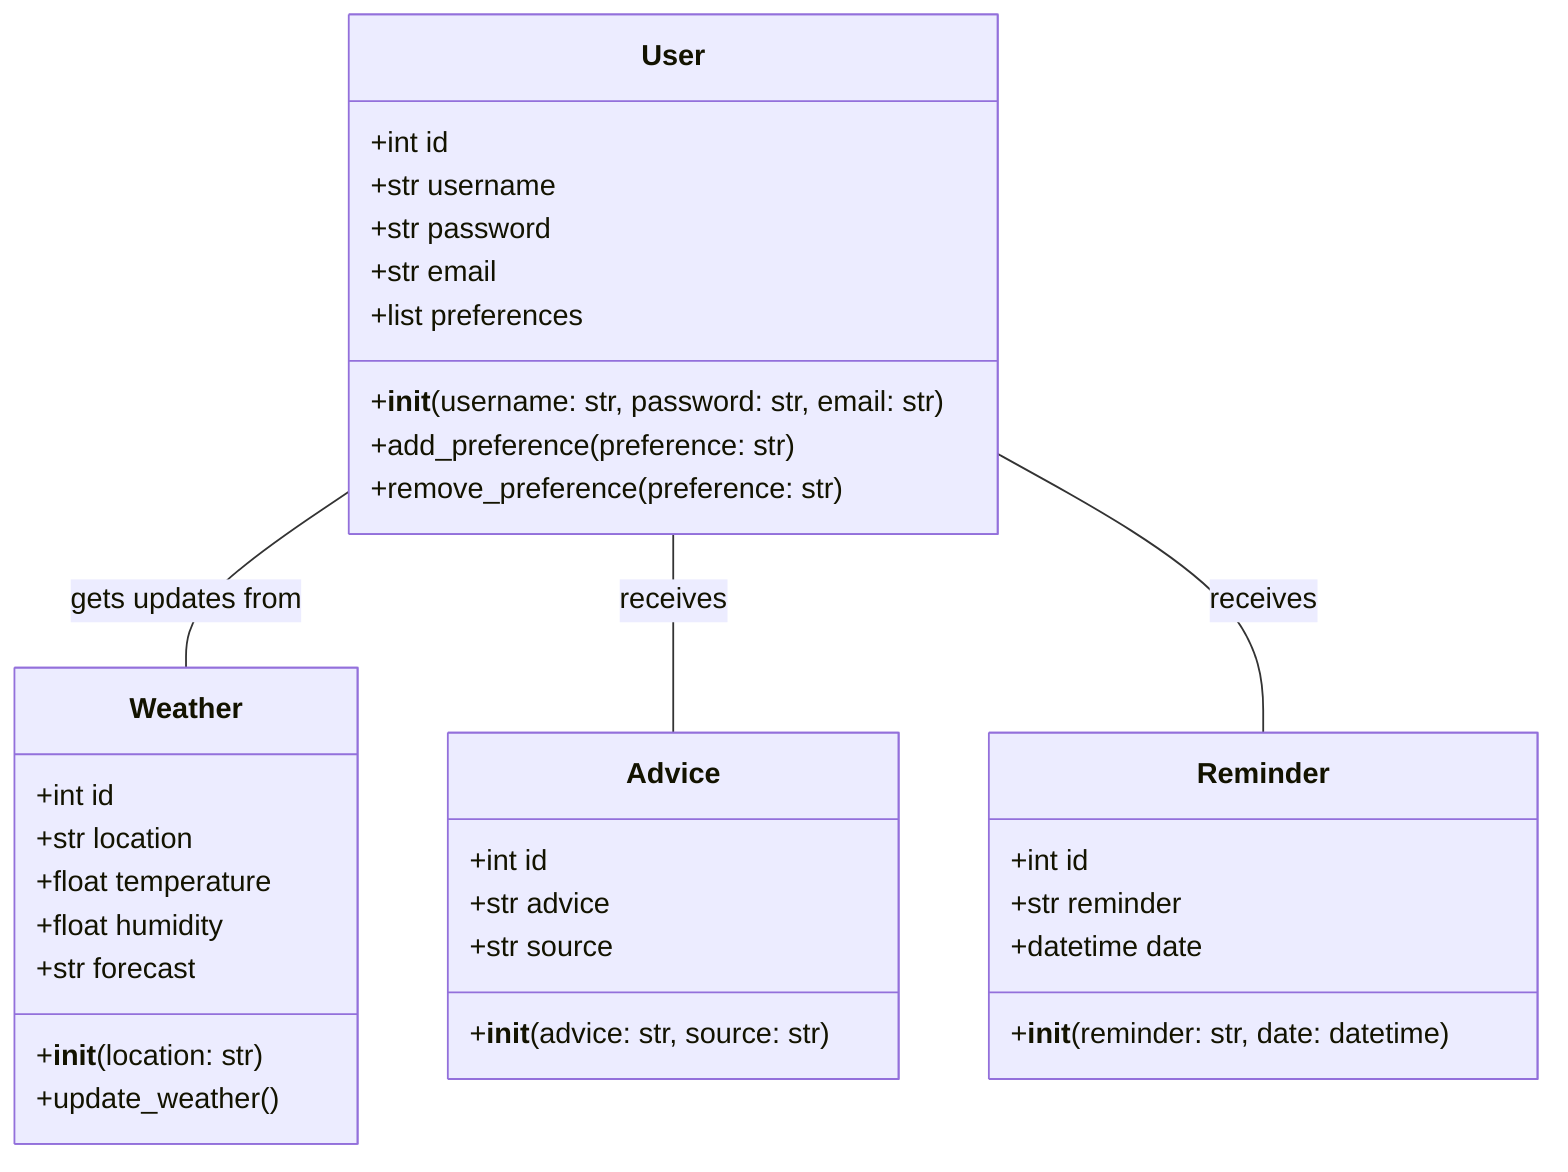 classDiagram
        class User{
            +int id
            +str username
            +str password
            +str email
            +list preferences
            +__init__(username: str, password: str, email: str)
            +add_preference(preference: str)
            +remove_preference(preference: str)
        }
        class Weather{
            +int id
            +str location
            +float temperature
            +float humidity
            +str forecast
            +__init__(location: str)
            +update_weather()
        }
        class Advice{
            +int id
            +str advice
            +str source
            +__init__(advice: str, source: str)
        }
        class Reminder{
            +int id
            +str reminder
            +datetime date
            +__init__(reminder: str, date: datetime)
        }
        User -- Weather: gets updates from
        User -- Advice: receives
        User -- Reminder: receives